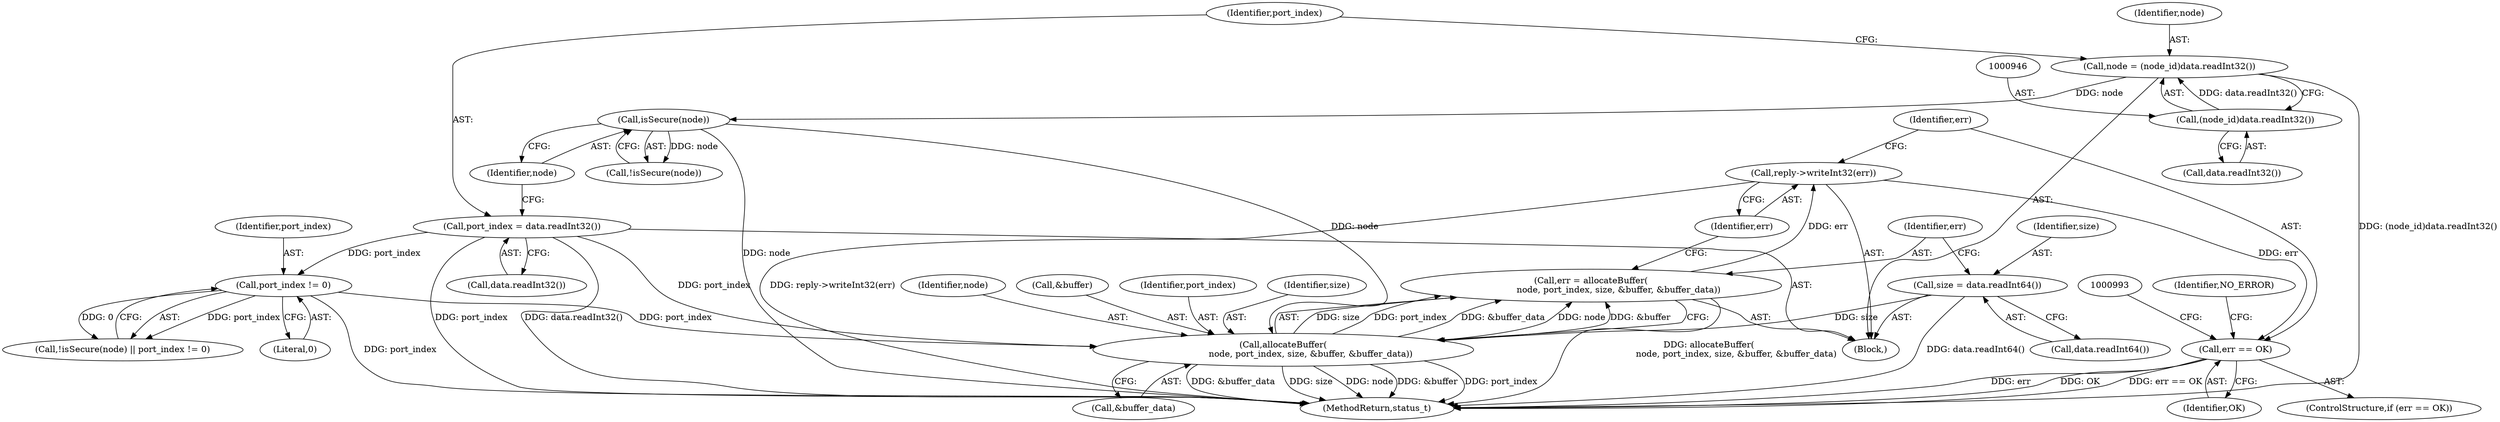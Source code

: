 digraph "0_Android_8d87321b704cb3f88e8cae668937d001fd63d5e3@API" {
"1000984" [label="(Call,reply->writeInt32(err))"];
"1000974" [label="(Call,err = allocateBuffer(\n                    node, port_index, size, &buffer, &buffer_data))"];
"1000976" [label="(Call,allocateBuffer(\n                    node, port_index, size, &buffer, &buffer_data))"];
"1000955" [label="(Call,isSecure(node))"];
"1000943" [label="(Call,node = (node_id)data.readInt32())"];
"1000945" [label="(Call,(node_id)data.readInt32())"];
"1000949" [label="(Call,port_index = data.readInt32())"];
"1000957" [label="(Call,port_index != 0)"];
"1000968" [label="(Call,size = data.readInt64())"];
"1000987" [label="(Call,err == OK)"];
"1000987" [label="(Call,err == OK)"];
"1000976" [label="(Call,allocateBuffer(\n                    node, port_index, size, &buffer, &buffer_data))"];
"1000982" [label="(Call,&buffer_data)"];
"1001207" [label="(MethodReturn,status_t)"];
"1000989" [label="(Identifier,OK)"];
"1000953" [label="(Call,!isSecure(node) || port_index != 0)"];
"1000944" [label="(Identifier,node)"];
"1000969" [label="(Identifier,size)"];
"1001000" [label="(Identifier,NO_ERROR)"];
"1000986" [label="(ControlStructure,if (err == OK))"];
"1000975" [label="(Identifier,err)"];
"1000956" [label="(Identifier,node)"];
"1000977" [label="(Identifier,node)"];
"1000980" [label="(Call,&buffer)"];
"1000954" [label="(Call,!isSecure(node))"];
"1000978" [label="(Identifier,port_index)"];
"1000958" [label="(Identifier,port_index)"];
"1000985" [label="(Identifier,err)"];
"1000955" [label="(Call,isSecure(node))"];
"1000974" [label="(Call,err = allocateBuffer(\n                    node, port_index, size, &buffer, &buffer_data))"];
"1000959" [label="(Literal,0)"];
"1000945" [label="(Call,(node_id)data.readInt32())"];
"1000979" [label="(Identifier,size)"];
"1000988" [label="(Identifier,err)"];
"1000950" [label="(Identifier,port_index)"];
"1000937" [label="(Block,)"];
"1000984" [label="(Call,reply->writeInt32(err))"];
"1000968" [label="(Call,size = data.readInt64())"];
"1000943" [label="(Call,node = (node_id)data.readInt32())"];
"1000947" [label="(Call,data.readInt32())"];
"1000970" [label="(Call,data.readInt64())"];
"1000957" [label="(Call,port_index != 0)"];
"1000951" [label="(Call,data.readInt32())"];
"1000949" [label="(Call,port_index = data.readInt32())"];
"1000984" -> "1000937"  [label="AST: "];
"1000984" -> "1000985"  [label="CFG: "];
"1000985" -> "1000984"  [label="AST: "];
"1000988" -> "1000984"  [label="CFG: "];
"1000984" -> "1001207"  [label="DDG: reply->writeInt32(err)"];
"1000974" -> "1000984"  [label="DDG: err"];
"1000984" -> "1000987"  [label="DDG: err"];
"1000974" -> "1000937"  [label="AST: "];
"1000974" -> "1000976"  [label="CFG: "];
"1000975" -> "1000974"  [label="AST: "];
"1000976" -> "1000974"  [label="AST: "];
"1000985" -> "1000974"  [label="CFG: "];
"1000974" -> "1001207"  [label="DDG: allocateBuffer(\n                    node, port_index, size, &buffer, &buffer_data)"];
"1000976" -> "1000974"  [label="DDG: size"];
"1000976" -> "1000974"  [label="DDG: port_index"];
"1000976" -> "1000974"  [label="DDG: &buffer_data"];
"1000976" -> "1000974"  [label="DDG: node"];
"1000976" -> "1000974"  [label="DDG: &buffer"];
"1000976" -> "1000982"  [label="CFG: "];
"1000977" -> "1000976"  [label="AST: "];
"1000978" -> "1000976"  [label="AST: "];
"1000979" -> "1000976"  [label="AST: "];
"1000980" -> "1000976"  [label="AST: "];
"1000982" -> "1000976"  [label="AST: "];
"1000976" -> "1001207"  [label="DDG: &buffer_data"];
"1000976" -> "1001207"  [label="DDG: size"];
"1000976" -> "1001207"  [label="DDG: node"];
"1000976" -> "1001207"  [label="DDG: &buffer"];
"1000976" -> "1001207"  [label="DDG: port_index"];
"1000955" -> "1000976"  [label="DDG: node"];
"1000949" -> "1000976"  [label="DDG: port_index"];
"1000957" -> "1000976"  [label="DDG: port_index"];
"1000968" -> "1000976"  [label="DDG: size"];
"1000955" -> "1000954"  [label="AST: "];
"1000955" -> "1000956"  [label="CFG: "];
"1000956" -> "1000955"  [label="AST: "];
"1000954" -> "1000955"  [label="CFG: "];
"1000955" -> "1001207"  [label="DDG: node"];
"1000955" -> "1000954"  [label="DDG: node"];
"1000943" -> "1000955"  [label="DDG: node"];
"1000943" -> "1000937"  [label="AST: "];
"1000943" -> "1000945"  [label="CFG: "];
"1000944" -> "1000943"  [label="AST: "];
"1000945" -> "1000943"  [label="AST: "];
"1000950" -> "1000943"  [label="CFG: "];
"1000943" -> "1001207"  [label="DDG: (node_id)data.readInt32()"];
"1000945" -> "1000943"  [label="DDG: data.readInt32()"];
"1000945" -> "1000947"  [label="CFG: "];
"1000946" -> "1000945"  [label="AST: "];
"1000947" -> "1000945"  [label="AST: "];
"1000949" -> "1000937"  [label="AST: "];
"1000949" -> "1000951"  [label="CFG: "];
"1000950" -> "1000949"  [label="AST: "];
"1000951" -> "1000949"  [label="AST: "];
"1000956" -> "1000949"  [label="CFG: "];
"1000949" -> "1001207"  [label="DDG: port_index"];
"1000949" -> "1001207"  [label="DDG: data.readInt32()"];
"1000949" -> "1000957"  [label="DDG: port_index"];
"1000957" -> "1000953"  [label="AST: "];
"1000957" -> "1000959"  [label="CFG: "];
"1000958" -> "1000957"  [label="AST: "];
"1000959" -> "1000957"  [label="AST: "];
"1000953" -> "1000957"  [label="CFG: "];
"1000957" -> "1001207"  [label="DDG: port_index"];
"1000957" -> "1000953"  [label="DDG: port_index"];
"1000957" -> "1000953"  [label="DDG: 0"];
"1000968" -> "1000937"  [label="AST: "];
"1000968" -> "1000970"  [label="CFG: "];
"1000969" -> "1000968"  [label="AST: "];
"1000970" -> "1000968"  [label="AST: "];
"1000975" -> "1000968"  [label="CFG: "];
"1000968" -> "1001207"  [label="DDG: data.readInt64()"];
"1000987" -> "1000986"  [label="AST: "];
"1000987" -> "1000989"  [label="CFG: "];
"1000988" -> "1000987"  [label="AST: "];
"1000989" -> "1000987"  [label="AST: "];
"1000993" -> "1000987"  [label="CFG: "];
"1001000" -> "1000987"  [label="CFG: "];
"1000987" -> "1001207"  [label="DDG: err"];
"1000987" -> "1001207"  [label="DDG: OK"];
"1000987" -> "1001207"  [label="DDG: err == OK"];
}
